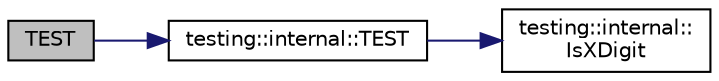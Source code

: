 digraph "TEST"
{
  edge [fontname="Helvetica",fontsize="10",labelfontname="Helvetica",labelfontsize="10"];
  node [fontname="Helvetica",fontsize="10",shape=record];
  rankdir="LR";
  Node164 [label="TEST",height=0.2,width=0.4,color="black", fillcolor="grey75", style="filled", fontcolor="black"];
  Node164 -> Node165 [color="midnightblue",fontsize="10",style="solid",fontname="Helvetica"];
  Node165 [label="testing::internal::TEST",height=0.2,width=0.4,color="black", fillcolor="white", style="filled",URL="$d0/da7/namespacetesting_1_1internal.html#a0c1e055c001e4dbb874f00a46c25bb00"];
  Node165 -> Node166 [color="midnightblue",fontsize="10",style="solid",fontname="Helvetica"];
  Node166 [label="testing::internal::\lIsXDigit",height=0.2,width=0.4,color="black", fillcolor="white", style="filled",URL="$d0/da7/namespacetesting_1_1internal.html#aa234ef141278263fb143b616c74c86e7"];
}
